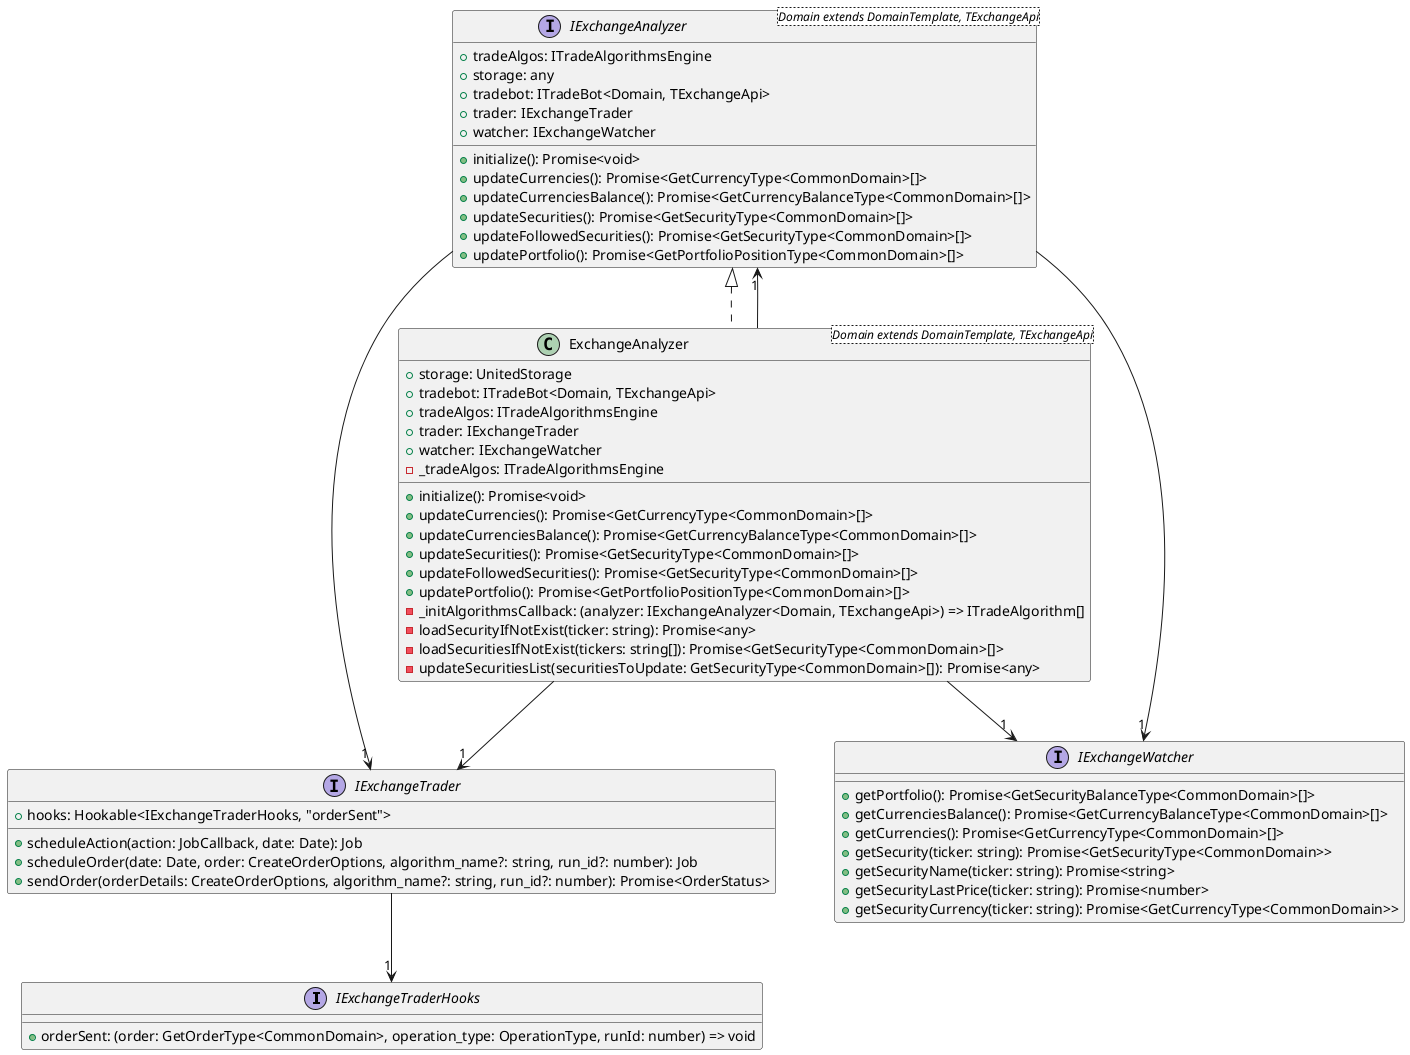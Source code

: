 @startuml
interface IExchangeTraderHooks {
    +orderSent: (order: GetOrderType<CommonDomain>, operation_type: OperationType, runId: number) => void
}
interface IExchangeTrader {
    +hooks: Hookable<IExchangeTraderHooks, "orderSent">
    +scheduleAction(action: JobCallback, date: Date): Job
    +scheduleOrder(date: Date, order: CreateOrderOptions, algorithm_name?: string, run_id?: number): Job
    +sendOrder(orderDetails: CreateOrderOptions, algorithm_name?: string, run_id?: number): Promise<OrderStatus>
}
interface IExchangeWatcher {
    +getPortfolio(): Promise<GetSecurityBalanceType<CommonDomain>[]>
    +getCurrenciesBalance(): Promise<GetCurrencyBalanceType<CommonDomain>[]>
    +getCurrencies(): Promise<GetCurrencyType<CommonDomain>[]>
    +getSecurity(ticker: string): Promise<GetSecurityType<CommonDomain>>
    +getSecurityName(ticker: string): Promise<string>
    +getSecurityLastPrice(ticker: string): Promise<number>
    +getSecurityCurrency(ticker: string): Promise<GetCurrencyType<CommonDomain>>
}
interface IExchangeAnalyzer<Domain extends DomainTemplate, TExchangeApi> {
    +tradeAlgos: ITradeAlgorithmsEngine
    +storage: any
    +tradebot: ITradeBot<Domain, TExchangeApi>
    +trader: IExchangeTrader
    +watcher: IExchangeWatcher
    +initialize(): Promise<void>
    +updateCurrencies(): Promise<GetCurrencyType<CommonDomain>[]>
    +updateCurrenciesBalance(): Promise<GetCurrencyBalanceType<CommonDomain>[]>
    +updateSecurities(): Promise<GetSecurityType<CommonDomain>[]>
    +updateFollowedSecurities(): Promise<GetSecurityType<CommonDomain>[]>
    +updatePortfolio(): Promise<GetPortfolioPositionType<CommonDomain>[]>
}
class ExchangeAnalyzer<Domain extends DomainTemplate, TExchangeApi> implements IExchangeAnalyzer {
    +storage: UnitedStorage
    +tradebot: ITradeBot<Domain, TExchangeApi>
    +tradeAlgos: ITradeAlgorithmsEngine
    +trader: IExchangeTrader
    +watcher: IExchangeWatcher
    -_tradeAlgos: ITradeAlgorithmsEngine
    +initialize(): Promise<void>
    +updateCurrencies(): Promise<GetCurrencyType<CommonDomain>[]>
    +updateCurrenciesBalance(): Promise<GetCurrencyBalanceType<CommonDomain>[]>
    +updateSecurities(): Promise<GetSecurityType<CommonDomain>[]>
    +updateFollowedSecurities(): Promise<GetSecurityType<CommonDomain>[]>
    +updatePortfolio(): Promise<GetPortfolioPositionType<CommonDomain>[]>
    -_initAlgorithmsCallback: (analyzer: IExchangeAnalyzer<Domain, TExchangeApi>) => ITradeAlgorithm[]
    -loadSecurityIfNotExist(ticker: string): Promise<any>
    -loadSecuritiesIfNotExist(tickers: string[]): Promise<GetSecurityType<CommonDomain>[]>
    -updateSecuritiesList(securitiesToUpdate: GetSecurityType<CommonDomain>[]): Promise<any>
}
IExchangeTrader --> "1" IExchangeTraderHooks
IExchangeAnalyzer --> "1" IExchangeTrader
IExchangeAnalyzer --> "1" IExchangeWatcher
ExchangeAnalyzer --> "1" IExchangeTrader
ExchangeAnalyzer --> "1" IExchangeWatcher
ExchangeAnalyzer --> "1" IExchangeAnalyzer
@enduml